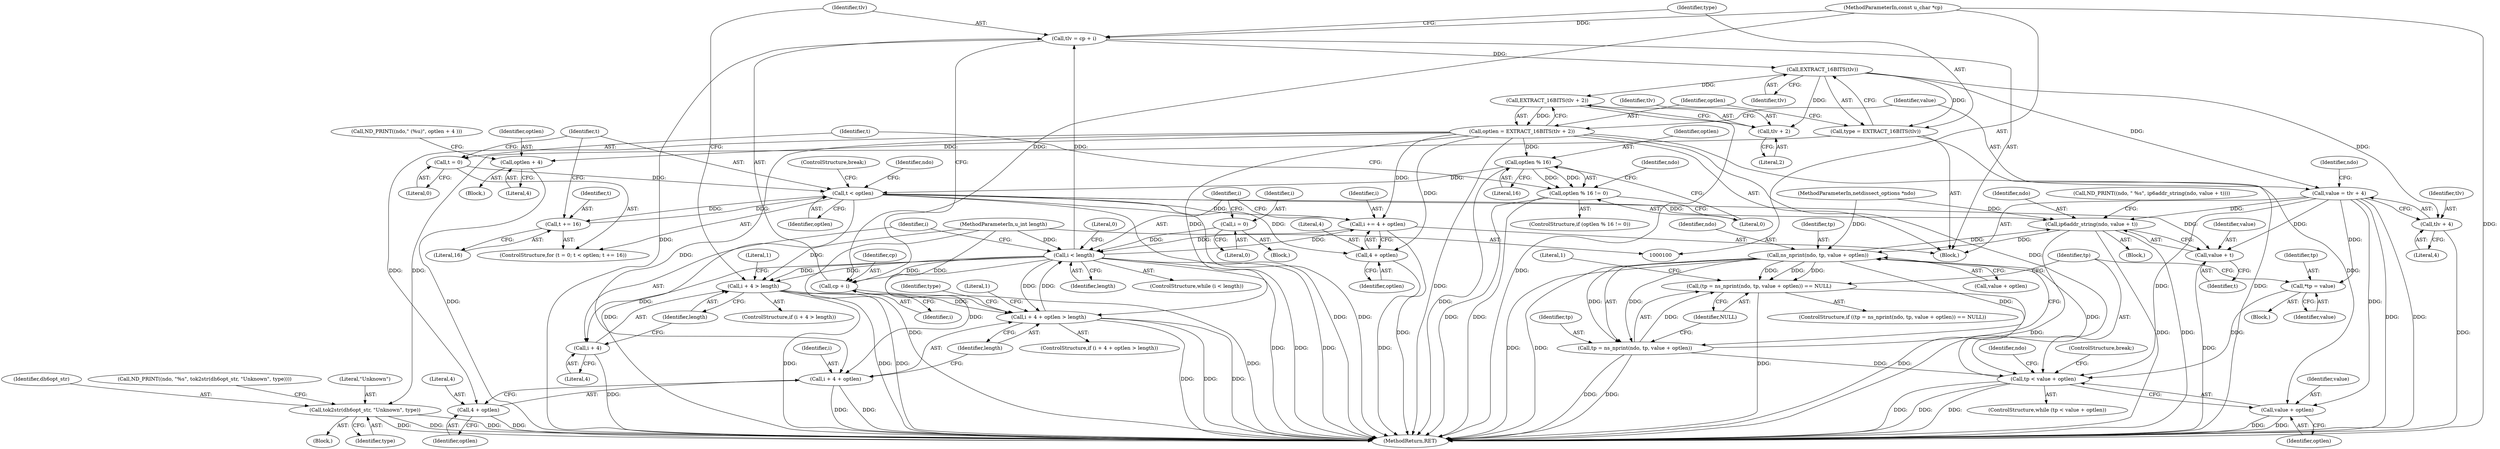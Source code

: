 digraph "0_tcpdump_39582c04cc5e34054b2936b423072fb9df2ff6ef@integer" {
"1000129" [label="(Call,tlv = cp + i)"];
"1000102" [label="(MethodParameterIn,const u_char *cp)"];
"1000116" [label="(Call,i < length)"];
"1000112" [label="(Call,i = 0)"];
"1000269" [label="(Call,i += 4 + optlen)"];
"1000220" [label="(Call,t < optlen)"];
"1000217" [label="(Call,t = 0)"];
"1000223" [label="(Call,t += 16)"];
"1000202" [label="(Call,optlen % 16)"];
"1000138" [label="(Call,optlen = EXTRACT_16BITS(tlv + 2))"];
"1000140" [label="(Call,EXTRACT_16BITS(tlv + 2))"];
"1000136" [label="(Call,EXTRACT_16BITS(tlv))"];
"1000129" [label="(Call,tlv = cp + i)"];
"1000184" [label="(Call,i + 4 + optlen > length)"];
"1000121" [label="(Call,i + 4 > length)"];
"1000103" [label="(MethodParameterIn,u_int length)"];
"1000134" [label="(Call,type = EXTRACT_16BITS(tlv))"];
"1000171" [label="(Call,tok2str(dh6opt_str, \"Unknown\", type))"];
"1000180" [label="(Call,optlen + 4)"];
"1000122" [label="(Call,i + 4)"];
"1000131" [label="(Call,cp + i)"];
"1000185" [label="(Call,i + 4 + optlen)"];
"1000187" [label="(Call,4 + optlen)"];
"1000201" [label="(Call,optlen % 16 != 0)"];
"1000231" [label="(Call,ip6addr_string(ndo, value + t))"];
"1000258" [label="(Call,ns_nprint(ndo, tp, value + optlen))"];
"1000255" [label="(Call,(tp = ns_nprint(ndo, tp, value + optlen)) == NULL)"];
"1000256" [label="(Call,tp = ns_nprint(ndo, tp, value + optlen))"];
"1000244" [label="(Call,tp < value + optlen)"];
"1000233" [label="(Call,value + t)"];
"1000271" [label="(Call,4 + optlen)"];
"1000246" [label="(Call,value + optlen)"];
"1000141" [label="(Call,tlv + 2)"];
"1000144" [label="(Call,value = tlv + 4)"];
"1000240" [label="(Call,*tp = value)"];
"1000146" [label="(Call,tlv + 4)"];
"1000182" [label="(Literal,4)"];
"1000242" [label="(Identifier,value)"];
"1000243" [label="(ControlStructure,while (tp < value + optlen))"];
"1000128" [label="(Literal,1)"];
"1000220" [label="(Call,t < optlen)"];
"1000258" [label="(Call,ns_nprint(ndo, tp, value + optlen))"];
"1000151" [label="(Identifier,ndo)"];
"1000186" [label="(Identifier,i)"];
"1000257" [label="(Identifier,tp)"];
"1000232" [label="(Identifier,ndo)"];
"1000273" [label="(Identifier,optlen)"];
"1000137" [label="(Identifier,tlv)"];
"1000270" [label="(Identifier,i)"];
"1000117" [label="(Identifier,i)"];
"1000141" [label="(Call,tlv + 2)"];
"1000219" [label="(Literal,0)"];
"1000118" [label="(Identifier,length)"];
"1000271" [label="(Call,4 + optlen)"];
"1000146" [label="(Call,tlv + 4)"];
"1000124" [label="(Literal,4)"];
"1000217" [label="(Call,t = 0)"];
"1000178" [label="(Block,)"];
"1000240" [label="(Call,*tp = value)"];
"1000228" [label="(Identifier,ndo)"];
"1000275" [label="(Literal,0)"];
"1000233" [label="(Call,value + t)"];
"1000116" [label="(Call,i < length)"];
"1000241" [label="(Identifier,tp)"];
"1000195" [label="(Identifier,type)"];
"1000115" [label="(ControlStructure,while (i < length))"];
"1000114" [label="(Literal,0)"];
"1000132" [label="(Identifier,cp)"];
"1000145" [label="(Identifier,value)"];
"1000209" [label="(Identifier,ndo)"];
"1000234" [label="(Identifier,value)"];
"1000236" [label="(ControlStructure,break;)"];
"1000123" [label="(Identifier,i)"];
"1000144" [label="(Call,value = tlv + 4)"];
"1000247" [label="(Identifier,value)"];
"1000252" [label="(Identifier,ndo)"];
"1000256" [label="(Call,tp = ns_nprint(ndo, tp, value + optlen))"];
"1000143" [label="(Literal,2)"];
"1000205" [label="(Literal,0)"];
"1000248" [label="(Identifier,optlen)"];
"1000171" [label="(Call,tok2str(dh6opt_str, \"Unknown\", type))"];
"1000189" [label="(Identifier,optlen)"];
"1000120" [label="(ControlStructure,if (i + 4 > length))"];
"1000142" [label="(Identifier,tlv)"];
"1000119" [label="(Block,)"];
"1000136" [label="(Call,EXTRACT_16BITS(tlv))"];
"1000216" [label="(ControlStructure,for (t = 0; t < optlen; t += 16))"];
"1000169" [label="(Block,)"];
"1000200" [label="(ControlStructure,if (optlen % 16 != 0))"];
"1000264" [label="(Identifier,NULL)"];
"1000245" [label="(Identifier,tp)"];
"1000102" [label="(MethodParameterIn,const u_char *cp)"];
"1000244" [label="(Call,tp < value + optlen)"];
"1000272" [label="(Literal,4)"];
"1000226" [label="(Call,ND_PRINT((ndo, \" %s\", ip6addr_string(ndo, value + t))))"];
"1000260" [label="(Identifier,tp)"];
"1000231" [label="(Call,ip6addr_string(ndo, value + t))"];
"1000175" [label="(Call,ND_PRINT((ndo,\" (%u)\", optlen + 4 )))"];
"1000224" [label="(Identifier,t)"];
"1000122" [label="(Call,i + 4)"];
"1000130" [label="(Identifier,tlv)"];
"1000222" [label="(Identifier,optlen)"];
"1000204" [label="(Literal,16)"];
"1000190" [label="(Identifier,length)"];
"1000101" [label="(MethodParameterIn,netdissect_options *ndo)"];
"1000148" [label="(Literal,4)"];
"1000147" [label="(Identifier,tlv)"];
"1000183" [label="(ControlStructure,if (i + 4 + optlen > length))"];
"1000133" [label="(Identifier,i)"];
"1000131" [label="(Call,cp + i)"];
"1000103" [label="(MethodParameterIn,u_int length)"];
"1000269" [label="(Call,i += 4 + optlen)"];
"1000268" [label="(ControlStructure,break;)"];
"1000134" [label="(Call,type = EXTRACT_16BITS(tlv))"];
"1000174" [label="(Identifier,type)"];
"1000276" [label="(MethodReturn,RET)"];
"1000105" [label="(Block,)"];
"1000259" [label="(Identifier,ndo)"];
"1000121" [label="(Call,i + 4 > length)"];
"1000254" [label="(ControlStructure,if ((tp = ns_nprint(ndo, tp, value + optlen)) == NULL))"];
"1000139" [label="(Identifier,optlen)"];
"1000166" [label="(Call,ND_PRINT((ndo, \"%s\", tok2str(dh6opt_str, \"Unknown\", type))))"];
"1000188" [label="(Literal,4)"];
"1000221" [label="(Identifier,t)"];
"1000246" [label="(Call,value + optlen)"];
"1000267" [label="(Literal,1)"];
"1000223" [label="(Call,t += 16)"];
"1000180" [label="(Call,optlen + 4)"];
"1000225" [label="(Literal,16)"];
"1000140" [label="(Call,EXTRACT_16BITS(tlv + 2))"];
"1000113" [label="(Identifier,i)"];
"1000184" [label="(Call,i + 4 + optlen > length)"];
"1000138" [label="(Call,optlen = EXTRACT_16BITS(tlv + 2))"];
"1000135" [label="(Identifier,type)"];
"1000203" [label="(Identifier,optlen)"];
"1000129" [label="(Call,tlv = cp + i)"];
"1000229" [label="(Block,)"];
"1000187" [label="(Call,4 + optlen)"];
"1000125" [label="(Identifier,length)"];
"1000112" [label="(Call,i = 0)"];
"1000255" [label="(Call,(tp = ns_nprint(ndo, tp, value + optlen)) == NULL)"];
"1000235" [label="(Identifier,t)"];
"1000202" [label="(Call,optlen % 16)"];
"1000238" [label="(Block,)"];
"1000201" [label="(Call,optlen % 16 != 0)"];
"1000261" [label="(Call,value + optlen)"];
"1000218" [label="(Identifier,t)"];
"1000173" [label="(Literal,\"Unknown\")"];
"1000172" [label="(Identifier,dh6opt_str)"];
"1000185" [label="(Call,i + 4 + optlen)"];
"1000193" [label="(Literal,1)"];
"1000181" [label="(Identifier,optlen)"];
"1000129" -> "1000119"  [label="AST: "];
"1000129" -> "1000131"  [label="CFG: "];
"1000130" -> "1000129"  [label="AST: "];
"1000131" -> "1000129"  [label="AST: "];
"1000135" -> "1000129"  [label="CFG: "];
"1000129" -> "1000276"  [label="DDG: "];
"1000102" -> "1000129"  [label="DDG: "];
"1000116" -> "1000129"  [label="DDG: "];
"1000129" -> "1000136"  [label="DDG: "];
"1000102" -> "1000100"  [label="AST: "];
"1000102" -> "1000276"  [label="DDG: "];
"1000102" -> "1000131"  [label="DDG: "];
"1000116" -> "1000115"  [label="AST: "];
"1000116" -> "1000118"  [label="CFG: "];
"1000117" -> "1000116"  [label="AST: "];
"1000118" -> "1000116"  [label="AST: "];
"1000123" -> "1000116"  [label="CFG: "];
"1000275" -> "1000116"  [label="CFG: "];
"1000116" -> "1000276"  [label="DDG: "];
"1000116" -> "1000276"  [label="DDG: "];
"1000116" -> "1000276"  [label="DDG: "];
"1000112" -> "1000116"  [label="DDG: "];
"1000269" -> "1000116"  [label="DDG: "];
"1000184" -> "1000116"  [label="DDG: "];
"1000103" -> "1000116"  [label="DDG: "];
"1000116" -> "1000121"  [label="DDG: "];
"1000116" -> "1000121"  [label="DDG: "];
"1000116" -> "1000122"  [label="DDG: "];
"1000116" -> "1000131"  [label="DDG: "];
"1000116" -> "1000184"  [label="DDG: "];
"1000116" -> "1000185"  [label="DDG: "];
"1000116" -> "1000269"  [label="DDG: "];
"1000112" -> "1000105"  [label="AST: "];
"1000112" -> "1000114"  [label="CFG: "];
"1000113" -> "1000112"  [label="AST: "];
"1000114" -> "1000112"  [label="AST: "];
"1000117" -> "1000112"  [label="CFG: "];
"1000269" -> "1000119"  [label="AST: "];
"1000269" -> "1000271"  [label="CFG: "];
"1000270" -> "1000269"  [label="AST: "];
"1000271" -> "1000269"  [label="AST: "];
"1000117" -> "1000269"  [label="CFG: "];
"1000269" -> "1000276"  [label="DDG: "];
"1000220" -> "1000269"  [label="DDG: "];
"1000138" -> "1000269"  [label="DDG: "];
"1000220" -> "1000216"  [label="AST: "];
"1000220" -> "1000222"  [label="CFG: "];
"1000221" -> "1000220"  [label="AST: "];
"1000222" -> "1000220"  [label="AST: "];
"1000228" -> "1000220"  [label="CFG: "];
"1000236" -> "1000220"  [label="CFG: "];
"1000220" -> "1000276"  [label="DDG: "];
"1000220" -> "1000276"  [label="DDG: "];
"1000220" -> "1000276"  [label="DDG: "];
"1000217" -> "1000220"  [label="DDG: "];
"1000223" -> "1000220"  [label="DDG: "];
"1000202" -> "1000220"  [label="DDG: "];
"1000220" -> "1000223"  [label="DDG: "];
"1000220" -> "1000231"  [label="DDG: "];
"1000220" -> "1000233"  [label="DDG: "];
"1000220" -> "1000271"  [label="DDG: "];
"1000217" -> "1000216"  [label="AST: "];
"1000217" -> "1000219"  [label="CFG: "];
"1000218" -> "1000217"  [label="AST: "];
"1000219" -> "1000217"  [label="AST: "];
"1000221" -> "1000217"  [label="CFG: "];
"1000223" -> "1000216"  [label="AST: "];
"1000223" -> "1000225"  [label="CFG: "];
"1000224" -> "1000223"  [label="AST: "];
"1000225" -> "1000223"  [label="AST: "];
"1000221" -> "1000223"  [label="CFG: "];
"1000202" -> "1000201"  [label="AST: "];
"1000202" -> "1000204"  [label="CFG: "];
"1000203" -> "1000202"  [label="AST: "];
"1000204" -> "1000202"  [label="AST: "];
"1000205" -> "1000202"  [label="CFG: "];
"1000202" -> "1000276"  [label="DDG: "];
"1000202" -> "1000201"  [label="DDG: "];
"1000202" -> "1000201"  [label="DDG: "];
"1000138" -> "1000202"  [label="DDG: "];
"1000138" -> "1000119"  [label="AST: "];
"1000138" -> "1000140"  [label="CFG: "];
"1000139" -> "1000138"  [label="AST: "];
"1000140" -> "1000138"  [label="AST: "];
"1000145" -> "1000138"  [label="CFG: "];
"1000138" -> "1000276"  [label="DDG: "];
"1000140" -> "1000138"  [label="DDG: "];
"1000138" -> "1000180"  [label="DDG: "];
"1000138" -> "1000184"  [label="DDG: "];
"1000138" -> "1000185"  [label="DDG: "];
"1000138" -> "1000187"  [label="DDG: "];
"1000138" -> "1000244"  [label="DDG: "];
"1000138" -> "1000246"  [label="DDG: "];
"1000138" -> "1000271"  [label="DDG: "];
"1000140" -> "1000141"  [label="CFG: "];
"1000141" -> "1000140"  [label="AST: "];
"1000140" -> "1000276"  [label="DDG: "];
"1000136" -> "1000140"  [label="DDG: "];
"1000136" -> "1000134"  [label="AST: "];
"1000136" -> "1000137"  [label="CFG: "];
"1000137" -> "1000136"  [label="AST: "];
"1000134" -> "1000136"  [label="CFG: "];
"1000136" -> "1000134"  [label="DDG: "];
"1000136" -> "1000141"  [label="DDG: "];
"1000136" -> "1000144"  [label="DDG: "];
"1000136" -> "1000146"  [label="DDG: "];
"1000184" -> "1000183"  [label="AST: "];
"1000184" -> "1000190"  [label="CFG: "];
"1000185" -> "1000184"  [label="AST: "];
"1000190" -> "1000184"  [label="AST: "];
"1000193" -> "1000184"  [label="CFG: "];
"1000195" -> "1000184"  [label="CFG: "];
"1000184" -> "1000276"  [label="DDG: "];
"1000184" -> "1000276"  [label="DDG: "];
"1000184" -> "1000276"  [label="DDG: "];
"1000121" -> "1000184"  [label="DDG: "];
"1000103" -> "1000184"  [label="DDG: "];
"1000121" -> "1000120"  [label="AST: "];
"1000121" -> "1000125"  [label="CFG: "];
"1000122" -> "1000121"  [label="AST: "];
"1000125" -> "1000121"  [label="AST: "];
"1000128" -> "1000121"  [label="CFG: "];
"1000130" -> "1000121"  [label="CFG: "];
"1000121" -> "1000276"  [label="DDG: "];
"1000121" -> "1000276"  [label="DDG: "];
"1000121" -> "1000276"  [label="DDG: "];
"1000103" -> "1000121"  [label="DDG: "];
"1000103" -> "1000100"  [label="AST: "];
"1000103" -> "1000276"  [label="DDG: "];
"1000134" -> "1000119"  [label="AST: "];
"1000135" -> "1000134"  [label="AST: "];
"1000139" -> "1000134"  [label="CFG: "];
"1000134" -> "1000276"  [label="DDG: "];
"1000134" -> "1000171"  [label="DDG: "];
"1000171" -> "1000169"  [label="AST: "];
"1000171" -> "1000174"  [label="CFG: "];
"1000172" -> "1000171"  [label="AST: "];
"1000173" -> "1000171"  [label="AST: "];
"1000174" -> "1000171"  [label="AST: "];
"1000166" -> "1000171"  [label="CFG: "];
"1000171" -> "1000276"  [label="DDG: "];
"1000171" -> "1000276"  [label="DDG: "];
"1000171" -> "1000276"  [label="DDG: "];
"1000180" -> "1000178"  [label="AST: "];
"1000180" -> "1000182"  [label="CFG: "];
"1000181" -> "1000180"  [label="AST: "];
"1000182" -> "1000180"  [label="AST: "];
"1000175" -> "1000180"  [label="CFG: "];
"1000180" -> "1000276"  [label="DDG: "];
"1000122" -> "1000124"  [label="CFG: "];
"1000123" -> "1000122"  [label="AST: "];
"1000124" -> "1000122"  [label="AST: "];
"1000125" -> "1000122"  [label="CFG: "];
"1000122" -> "1000276"  [label="DDG: "];
"1000131" -> "1000133"  [label="CFG: "];
"1000132" -> "1000131"  [label="AST: "];
"1000133" -> "1000131"  [label="AST: "];
"1000131" -> "1000276"  [label="DDG: "];
"1000185" -> "1000187"  [label="CFG: "];
"1000186" -> "1000185"  [label="AST: "];
"1000187" -> "1000185"  [label="AST: "];
"1000190" -> "1000185"  [label="CFG: "];
"1000185" -> "1000276"  [label="DDG: "];
"1000185" -> "1000276"  [label="DDG: "];
"1000187" -> "1000189"  [label="CFG: "];
"1000188" -> "1000187"  [label="AST: "];
"1000189" -> "1000187"  [label="AST: "];
"1000187" -> "1000276"  [label="DDG: "];
"1000201" -> "1000200"  [label="AST: "];
"1000201" -> "1000205"  [label="CFG: "];
"1000205" -> "1000201"  [label="AST: "];
"1000209" -> "1000201"  [label="CFG: "];
"1000218" -> "1000201"  [label="CFG: "];
"1000201" -> "1000276"  [label="DDG: "];
"1000201" -> "1000276"  [label="DDG: "];
"1000231" -> "1000229"  [label="AST: "];
"1000231" -> "1000233"  [label="CFG: "];
"1000232" -> "1000231"  [label="AST: "];
"1000233" -> "1000231"  [label="AST: "];
"1000226" -> "1000231"  [label="CFG: "];
"1000231" -> "1000276"  [label="DDG: "];
"1000231" -> "1000276"  [label="DDG: "];
"1000231" -> "1000276"  [label="DDG: "];
"1000258" -> "1000231"  [label="DDG: "];
"1000101" -> "1000231"  [label="DDG: "];
"1000144" -> "1000231"  [label="DDG: "];
"1000231" -> "1000258"  [label="DDG: "];
"1000258" -> "1000256"  [label="AST: "];
"1000258" -> "1000261"  [label="CFG: "];
"1000259" -> "1000258"  [label="AST: "];
"1000260" -> "1000258"  [label="AST: "];
"1000261" -> "1000258"  [label="AST: "];
"1000256" -> "1000258"  [label="CFG: "];
"1000258" -> "1000276"  [label="DDG: "];
"1000258" -> "1000276"  [label="DDG: "];
"1000258" -> "1000255"  [label="DDG: "];
"1000258" -> "1000255"  [label="DDG: "];
"1000258" -> "1000255"  [label="DDG: "];
"1000258" -> "1000256"  [label="DDG: "];
"1000258" -> "1000256"  [label="DDG: "];
"1000258" -> "1000256"  [label="DDG: "];
"1000101" -> "1000258"  [label="DDG: "];
"1000244" -> "1000258"  [label="DDG: "];
"1000255" -> "1000254"  [label="AST: "];
"1000255" -> "1000264"  [label="CFG: "];
"1000256" -> "1000255"  [label="AST: "];
"1000264" -> "1000255"  [label="AST: "];
"1000245" -> "1000255"  [label="CFG: "];
"1000267" -> "1000255"  [label="CFG: "];
"1000255" -> "1000276"  [label="DDG: "];
"1000255" -> "1000276"  [label="DDG: "];
"1000256" -> "1000255"  [label="DDG: "];
"1000257" -> "1000256"  [label="AST: "];
"1000264" -> "1000256"  [label="CFG: "];
"1000256" -> "1000276"  [label="DDG: "];
"1000256" -> "1000276"  [label="DDG: "];
"1000256" -> "1000244"  [label="DDG: "];
"1000244" -> "1000243"  [label="AST: "];
"1000244" -> "1000246"  [label="CFG: "];
"1000245" -> "1000244"  [label="AST: "];
"1000246" -> "1000244"  [label="AST: "];
"1000252" -> "1000244"  [label="CFG: "];
"1000268" -> "1000244"  [label="CFG: "];
"1000244" -> "1000276"  [label="DDG: "];
"1000244" -> "1000276"  [label="DDG: "];
"1000244" -> "1000276"  [label="DDG: "];
"1000240" -> "1000244"  [label="DDG: "];
"1000144" -> "1000244"  [label="DDG: "];
"1000233" -> "1000235"  [label="CFG: "];
"1000234" -> "1000233"  [label="AST: "];
"1000235" -> "1000233"  [label="AST: "];
"1000233" -> "1000276"  [label="DDG: "];
"1000144" -> "1000233"  [label="DDG: "];
"1000271" -> "1000273"  [label="CFG: "];
"1000272" -> "1000271"  [label="AST: "];
"1000273" -> "1000271"  [label="AST: "];
"1000271" -> "1000276"  [label="DDG: "];
"1000246" -> "1000248"  [label="CFG: "];
"1000247" -> "1000246"  [label="AST: "];
"1000248" -> "1000246"  [label="AST: "];
"1000246" -> "1000276"  [label="DDG: "];
"1000246" -> "1000276"  [label="DDG: "];
"1000144" -> "1000246"  [label="DDG: "];
"1000141" -> "1000143"  [label="CFG: "];
"1000142" -> "1000141"  [label="AST: "];
"1000143" -> "1000141"  [label="AST: "];
"1000144" -> "1000119"  [label="AST: "];
"1000144" -> "1000146"  [label="CFG: "];
"1000145" -> "1000144"  [label="AST: "];
"1000146" -> "1000144"  [label="AST: "];
"1000151" -> "1000144"  [label="CFG: "];
"1000144" -> "1000276"  [label="DDG: "];
"1000144" -> "1000276"  [label="DDG: "];
"1000144" -> "1000240"  [label="DDG: "];
"1000240" -> "1000238"  [label="AST: "];
"1000240" -> "1000242"  [label="CFG: "];
"1000241" -> "1000240"  [label="AST: "];
"1000242" -> "1000240"  [label="AST: "];
"1000245" -> "1000240"  [label="CFG: "];
"1000146" -> "1000148"  [label="CFG: "];
"1000147" -> "1000146"  [label="AST: "];
"1000148" -> "1000146"  [label="AST: "];
"1000146" -> "1000276"  [label="DDG: "];
}
